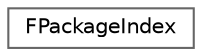 digraph "Graphical Class Hierarchy"
{
 // INTERACTIVE_SVG=YES
 // LATEX_PDF_SIZE
  bgcolor="transparent";
  edge [fontname=Helvetica,fontsize=10,labelfontname=Helvetica,labelfontsize=10];
  node [fontname=Helvetica,fontsize=10,shape=box,height=0.2,width=0.4];
  rankdir="LR";
  Node0 [id="Node000000",label="FPackageIndex",height=0.2,width=0.4,color="grey40", fillcolor="white", style="filled",URL="$d1/d10/classFPackageIndex.html",tooltip="Wrapper for index into a ULnker's ImportMap or ExportMap."];
}
